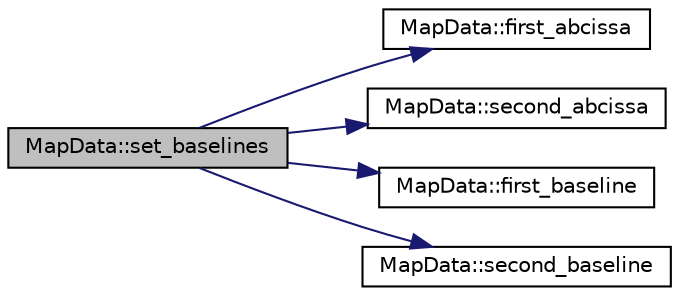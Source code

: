 digraph "MapData::set_baselines"
{
  edge [fontname="Helvetica",fontsize="10",labelfontname="Helvetica",labelfontsize="10"];
  node [fontname="Helvetica",fontsize="10",shape=record];
  rankdir="LR";
  Node1 [label="MapData::set_baselines",height=0.2,width=0.4,color="black", fillcolor="grey75", style="filled" fontcolor="black"];
  Node1 -> Node2 [color="midnightblue",fontsize="10",style="solid",fontname="Helvetica"];
  Node2 [label="MapData::first_abcissa",height=0.2,width=0.4,color="black", fillcolor="white", style="filled",URL="$class_map_data.html#a10d6d1fa5ce72160c0865980f27a3422",tooltip="MapData::first_abcissa. "];
  Node1 -> Node3 [color="midnightblue",fontsize="10",style="solid",fontname="Helvetica"];
  Node3 [label="MapData::second_abcissa",height=0.2,width=0.4,color="black", fillcolor="white", style="filled",URL="$class_map_data.html#af6f8bd71c331a35340c8d0cb308ebed8",tooltip="MapData::second_abcissa. "];
  Node1 -> Node4 [color="midnightblue",fontsize="10",style="solid",fontname="Helvetica"];
  Node4 [label="MapData::first_baseline",height=0.2,width=0.4,color="black", fillcolor="white", style="filled",URL="$class_map_data.html#a02dfe98d659e8eac8bf8eec4c376223f",tooltip="MapData::first_baseline. "];
  Node1 -> Node5 [color="midnightblue",fontsize="10",style="solid",fontname="Helvetica"];
  Node5 [label="MapData::second_baseline",height=0.2,width=0.4,color="black", fillcolor="white", style="filled",URL="$class_map_data.html#afd3efd4d5aad351c03f2a68d62deaa4a",tooltip="MapData::second_baseline. "];
}
